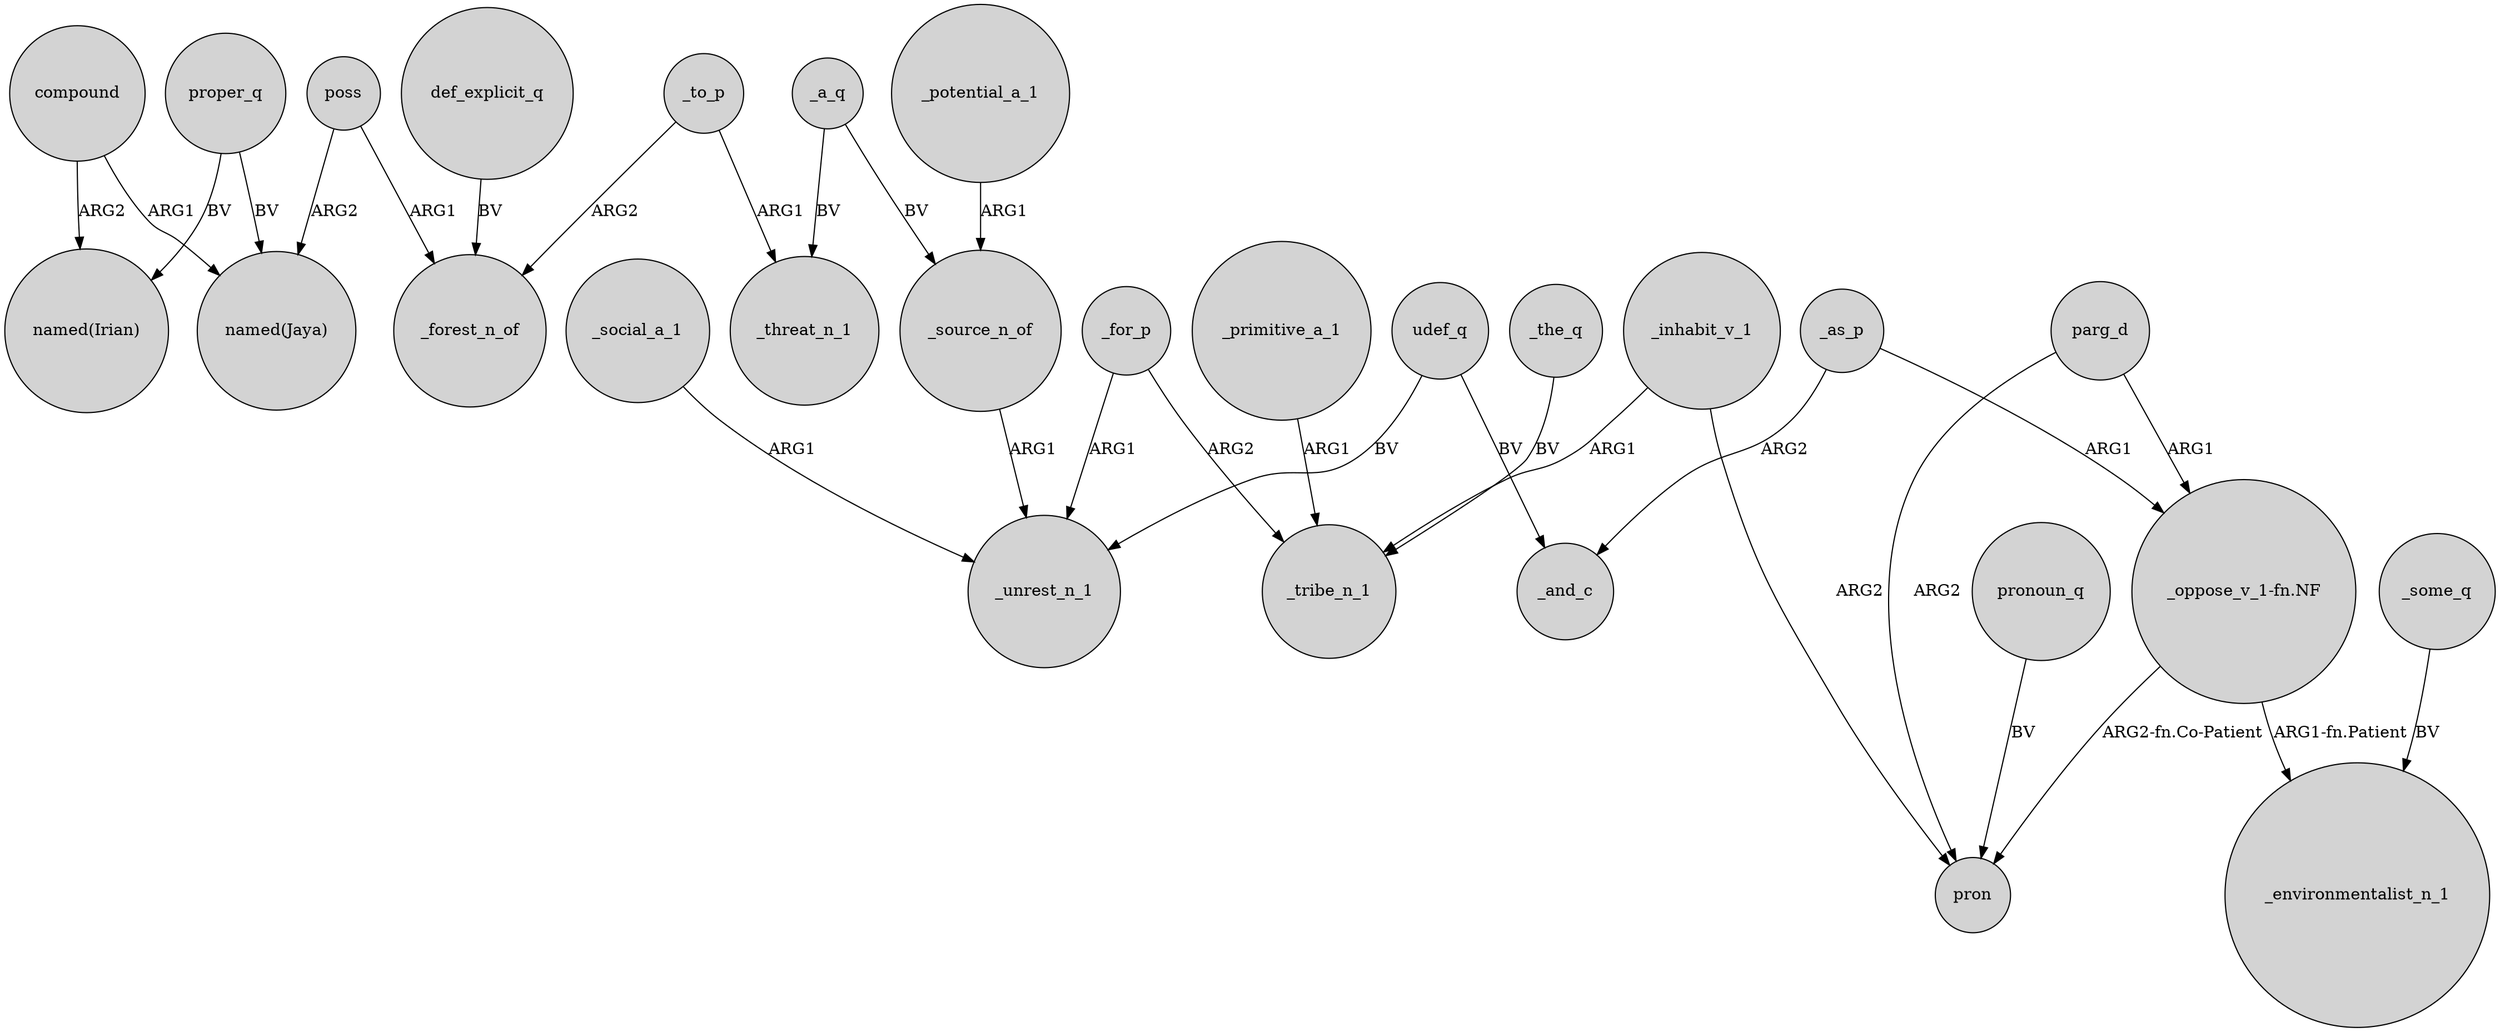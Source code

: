 digraph {
	node [shape=circle style=filled]
	proper_q -> "named(Jaya)" [label=BV]
	_social_a_1 -> _unrest_n_1 [label=ARG1]
	"_oppose_v_1-fn.NF" -> pron [label="ARG2-fn.Co-Patient"]
	_the_q -> _tribe_n_1 [label=BV]
	_a_q -> _threat_n_1 [label=BV]
	poss -> _forest_n_of [label=ARG1]
	_inhabit_v_1 -> pron [label=ARG2]
	_inhabit_v_1 -> _tribe_n_1 [label=ARG1]
	_some_q -> _environmentalist_n_1 [label=BV]
	_primitive_a_1 -> _tribe_n_1 [label=ARG1]
	_to_p -> _forest_n_of [label=ARG2]
	compound -> "named(Irian)" [label=ARG2]
	_for_p -> _tribe_n_1 [label=ARG2]
	poss -> "named(Jaya)" [label=ARG2]
	_to_p -> _threat_n_1 [label=ARG1]
	parg_d -> pron [label=ARG2]
	udef_q -> _unrest_n_1 [label=BV]
	pronoun_q -> pron [label=BV]
	_for_p -> _unrest_n_1 [label=ARG1]
	_a_q -> _source_n_of [label=BV]
	compound -> "named(Jaya)" [label=ARG1]
	_potential_a_1 -> _source_n_of [label=ARG1]
	"_oppose_v_1-fn.NF" -> _environmentalist_n_1 [label="ARG1-fn.Patient"]
	_as_p -> "_oppose_v_1-fn.NF" [label=ARG1]
	_as_p -> _and_c [label=ARG2]
	parg_d -> "_oppose_v_1-fn.NF" [label=ARG1]
	def_explicit_q -> _forest_n_of [label=BV]
	proper_q -> "named(Irian)" [label=BV]
	udef_q -> _and_c [label=BV]
	_source_n_of -> _unrest_n_1 [label=ARG1]
}
